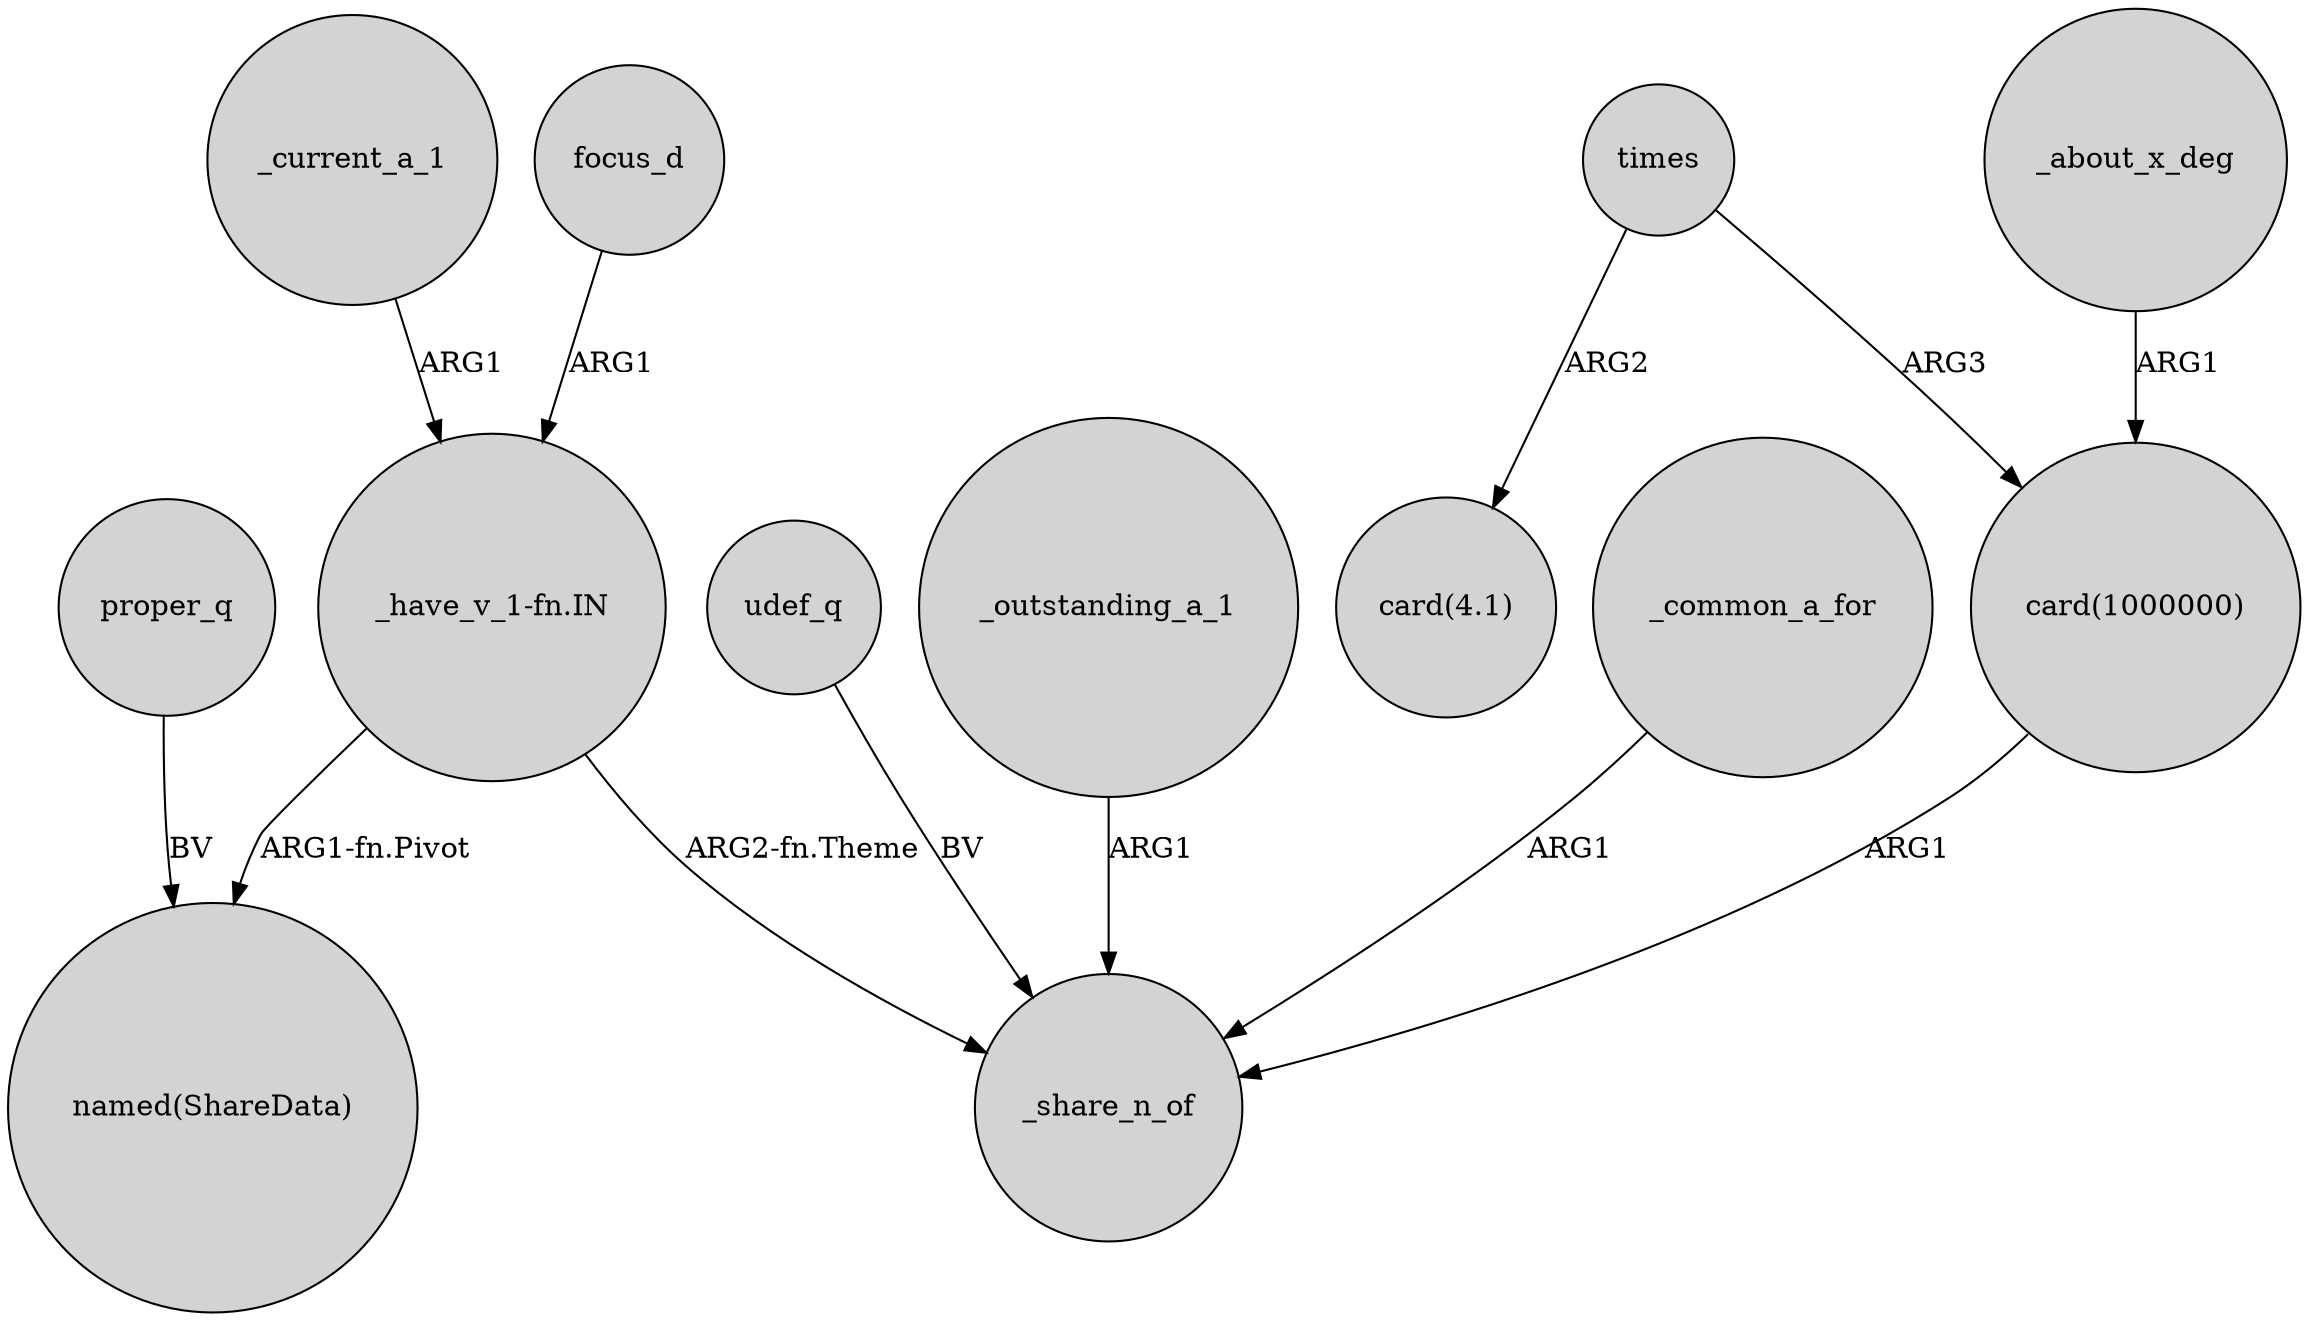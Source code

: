 digraph {
	node [shape=circle style=filled]
	focus_d -> "_have_v_1-fn.IN" [label=ARG1]
	proper_q -> "named(ShareData)" [label=BV]
	times -> "card(4.1)" [label=ARG2]
	times -> "card(1000000)" [label=ARG3]
	udef_q -> _share_n_of [label=BV]
	"_have_v_1-fn.IN" -> "named(ShareData)" [label="ARG1-fn.Pivot"]
	"_have_v_1-fn.IN" -> _share_n_of [label="ARG2-fn.Theme"]
	_outstanding_a_1 -> _share_n_of [label=ARG1]
	_common_a_for -> _share_n_of [label=ARG1]
	_current_a_1 -> "_have_v_1-fn.IN" [label=ARG1]
	"card(1000000)" -> _share_n_of [label=ARG1]
	_about_x_deg -> "card(1000000)" [label=ARG1]
}
